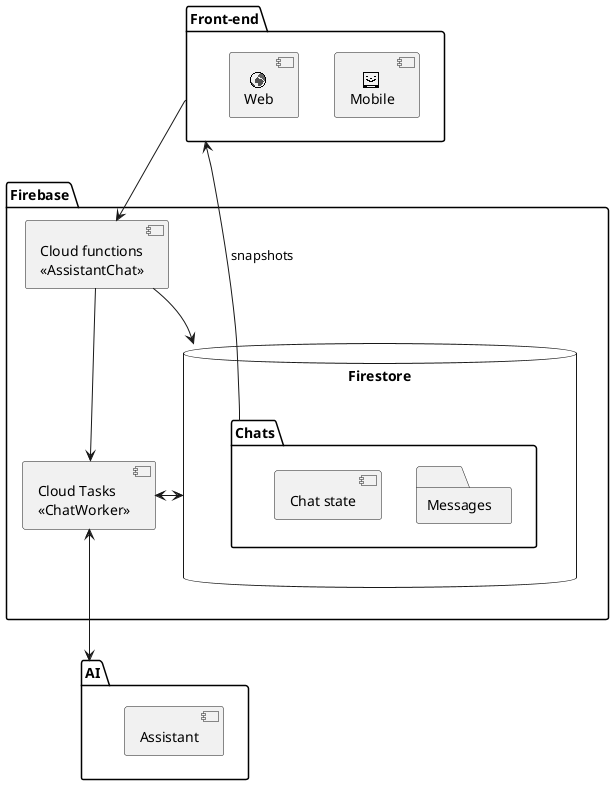 @startuml
'https://plantuml.com/component-diagram
sprite $mobile [16x16/16] {
    FFFFFFFFFFFFFFFF
    F00000000000000F
    F00000000000000F
    F00000000000000F
    F00FF000000FF00F
    F00000000000000F
    F000000FF000000F
    F00FF000000FF00F
    F000FFF00FFF000F
    F00000FFFF00000F
    F00000000000000F
    F00000000000000F
    F00000000000000F
    FFFFFFFFFFFFFFFF
    FFFF00000000FFFF
    FFFFFFFFFFFFFFFF
}
sprite $web [16x16/16] {
    00000FFFFFF00000
    000FF000009FF000
    00F0000009999F00
    0F000000999999F0
    0F000000999999F0
    F000000A0099999F
    F00000AAA000999F
    F0000AAAAAAA099F
    F0000AAAAAAAA09F
    F0000AAAAAAAAA0F
    FA000AAAAAAAA00F
    0FA00000AAAAA0F0
    0FAA0000AAAA00F0
    00FAA000AAA00F00
    000FF000000FF000
    00000FFFFFF00000
}

package Front-end {
    [Mobile] <<$mobile>>
    [Web] <<$web>>
}

package Firebase {
    [Cloud functions\n<<AssistantChat>>] as cf
    [Cloud Tasks\n<<ChatWorker>>] as cw
    database "Firestore" {
      folder "Chats" {
        folder "Messages"
        [Chat state]
      }
    }
    cf --> cw
}

package AI {
    [Assistant]
}

"Front-end" <-- [Chats]: snapshots
"Front-end" --> cf
cf -> Firestore
cw <-> Firestore
cw <--> AI

@enduml
